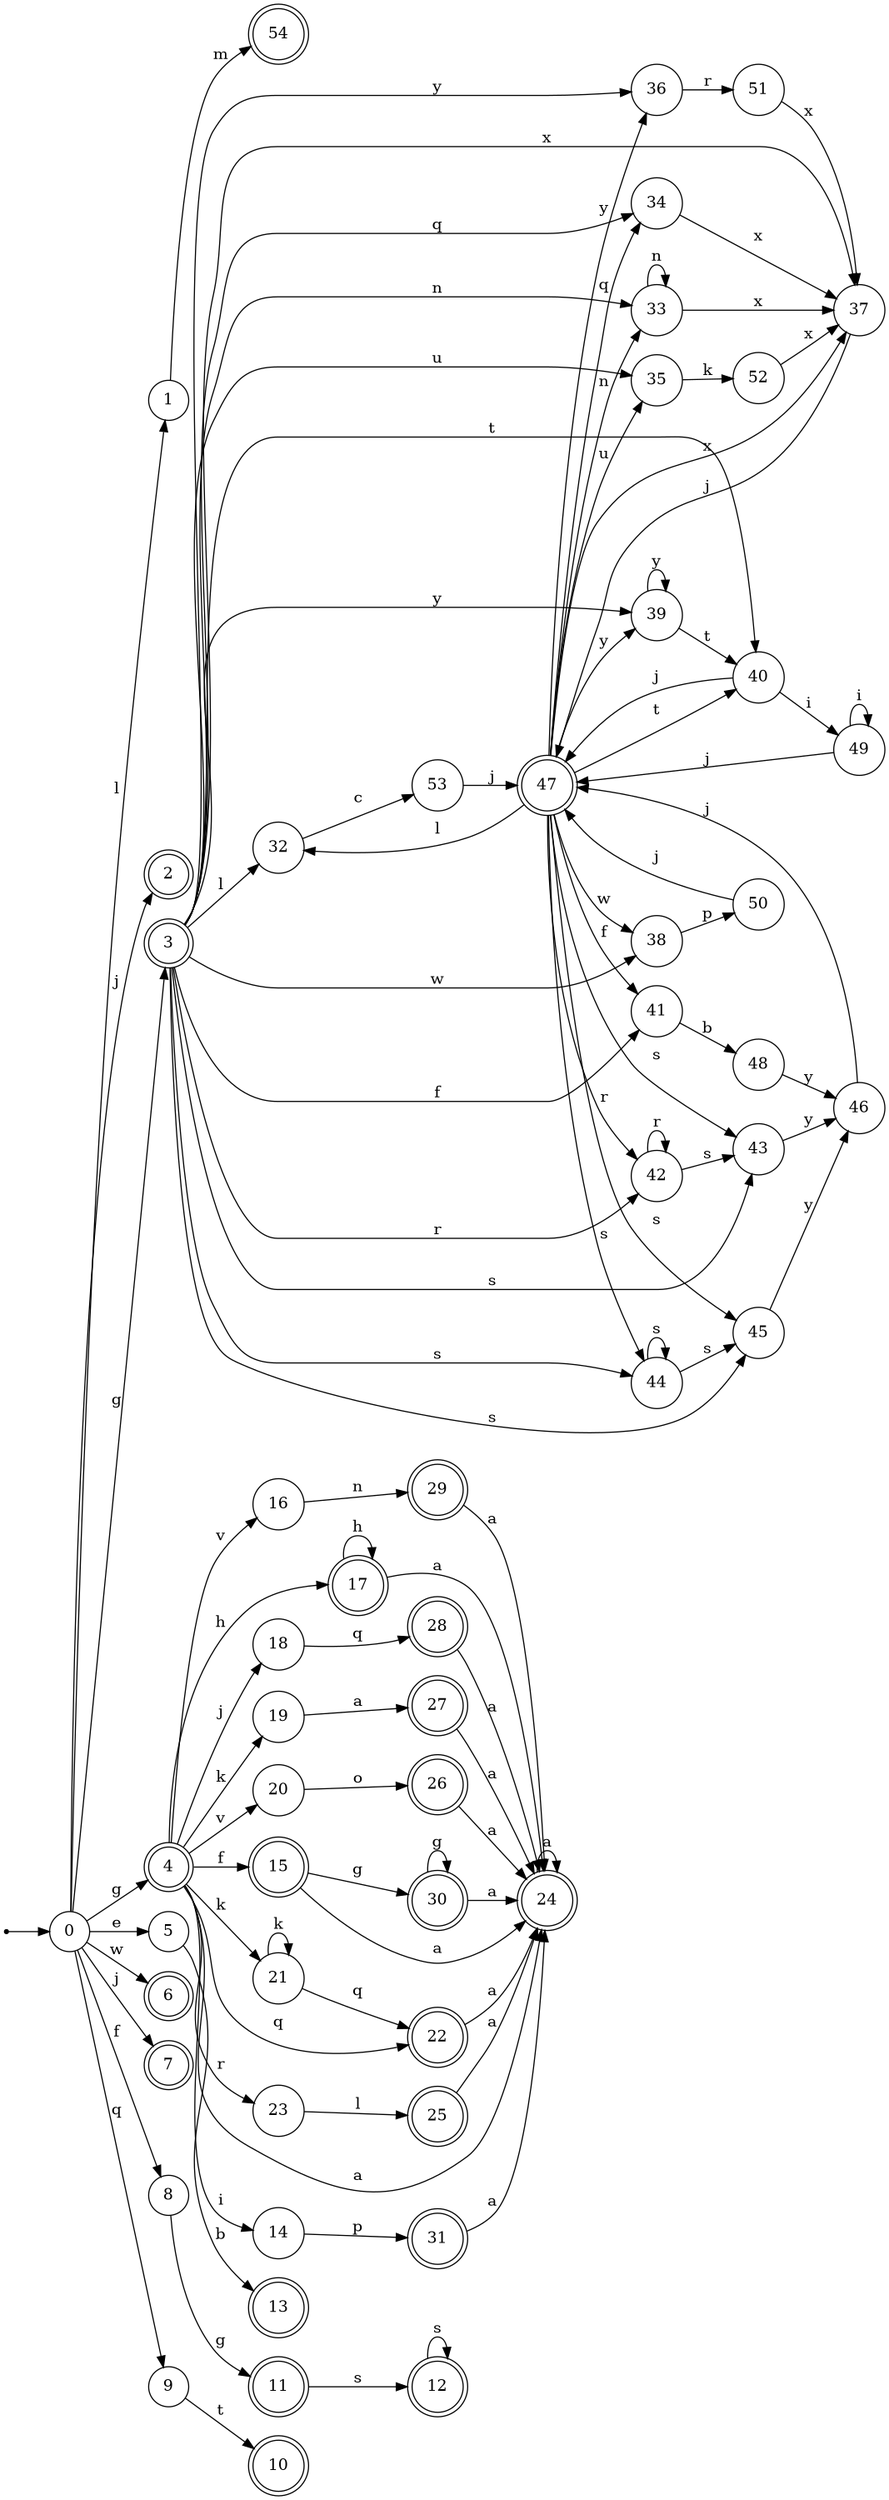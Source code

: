 digraph finite_state_machine {
rankdir=LR;
size="20,20";
node [shape = point]; "dummy0"
node [shape = circle]; "0";
"dummy0" -> "0";
node [shape = circle]; "1";
node [shape = doublecircle]; "2";node [shape = doublecircle]; "3";node [shape = doublecircle]; "4";node [shape = circle]; "5";
node [shape = doublecircle]; "6";node [shape = doublecircle]; "7";node [shape = circle]; "8";
node [shape = circle]; "9";
node [shape = doublecircle]; "10";node [shape = doublecircle]; "11";node [shape = doublecircle]; "12";node [shape = doublecircle]; "13";node [shape = circle]; "14";
node [shape = doublecircle]; "15";node [shape = circle]; "16";
node [shape = doublecircle]; "17";node [shape = circle]; "18";
node [shape = circle]; "19";
node [shape = circle]; "20";
node [shape = circle]; "21";
node [shape = doublecircle]; "22";node [shape = circle]; "23";
node [shape = doublecircle]; "24";node [shape = doublecircle]; "25";node [shape = doublecircle]; "26";node [shape = doublecircle]; "27";node [shape = doublecircle]; "28";node [shape = doublecircle]; "29";node [shape = doublecircle]; "30";node [shape = doublecircle]; "31";node [shape = circle]; "32";
node [shape = circle]; "33";
node [shape = circle]; "34";
node [shape = circle]; "35";
node [shape = circle]; "36";
node [shape = circle]; "37";
node [shape = circle]; "38";
node [shape = circle]; "39";
node [shape = circle]; "40";
node [shape = circle]; "41";
node [shape = circle]; "42";
node [shape = circle]; "43";
node [shape = circle]; "44";
node [shape = circle]; "45";
node [shape = circle]; "46";
node [shape = doublecircle]; "47";node [shape = circle]; "48";
node [shape = circle]; "49";
node [shape = circle]; "50";
node [shape = circle]; "51";
node [shape = circle]; "52";
node [shape = circle]; "53";
node [shape = doublecircle]; "54";"0" -> "1" [label = "l"];
 "0" -> "2" [label = "j"];
 "0" -> "7" [label = "j"];
 "0" -> "3" [label = "g"];
 "0" -> "4" [label = "g"];
 "0" -> "5" [label = "e"];
 "0" -> "6" [label = "w"];
 "0" -> "8" [label = "f"];
 "0" -> "9" [label = "q"];
 "9" -> "10" [label = "t"];
 "8" -> "11" [label = "g"];
 "11" -> "12" [label = "s"];
 "12" -> "12" [label = "s"];
 "5" -> "13" [label = "b"];
 "4" -> "14" [label = "i"];
 "4" -> "15" [label = "f"];
 "4" -> "16" [label = "v"];
 "4" -> "20" [label = "v"];
 "4" -> "17" [label = "h"];
 "4" -> "18" [label = "j"];
 "4" -> "19" [label = "k"];
 "4" -> "21" [label = "k"];
 "4" -> "22" [label = "q"];
 "4" -> "23" [label = "r"];
 "4" -> "24" [label = "a"];
 "24" -> "24" [label = "a"];
 "23" -> "25" [label = "l"];
 "25" -> "24" [label = "a"];
 "22" -> "24" [label = "a"];
 "21" -> "21" [label = "k"];
 "21" -> "22" [label = "q"];
 "20" -> "26" [label = "o"];
 "26" -> "24" [label = "a"];
 "19" -> "27" [label = "a"];
 "27" -> "24" [label = "a"];
 "18" -> "28" [label = "q"];
 "28" -> "24" [label = "a"];
 "17" -> "17" [label = "h"];
 "17" -> "24" [label = "a"];
 "16" -> "29" [label = "n"];
 "29" -> "24" [label = "a"];
 "15" -> "30" [label = "g"];
 "15" -> "24" [label = "a"];
 "30" -> "30" [label = "g"];
 "30" -> "24" [label = "a"];
 "14" -> "31" [label = "p"];
 "31" -> "24" [label = "a"];
 "3" -> "32" [label = "l"];
 "3" -> "33" [label = "n"];
 "3" -> "34" [label = "q"];
 "3" -> "35" [label = "u"];
 "3" -> "36" [label = "y"];
 "3" -> "39" [label = "y"];
 "3" -> "37" [label = "x"];
 "3" -> "38" [label = "w"];
 "3" -> "40" [label = "t"];
 "3" -> "41" [label = "f"];
 "3" -> "42" [label = "r"];
 "3" -> "43" [label = "s"];
 "3" -> "44" [label = "s"];
 "3" -> "45" [label = "s"];
 "45" -> "46" [label = "y"];
 "46" -> "47" [label = "j"];
 "47" -> "32" [label = "l"];
 "47" -> "33" [label = "n"];
 "47" -> "34" [label = "q"];
 "47" -> "35" [label = "u"];
 "47" -> "36" [label = "y"];
 "47" -> "39" [label = "y"];
 "47" -> "37" [label = "x"];
 "47" -> "38" [label = "w"];
 "47" -> "40" [label = "t"];
 "47" -> "41" [label = "f"];
 "47" -> "42" [label = "r"];
 "47" -> "43" [label = "s"];
 "47" -> "44" [label = "s"];
 "47" -> "45" [label = "s"];
 "44" -> "44" [label = "s"];
 "44" -> "45" [label = "s"];
 "43" -> "46" [label = "y"];
 "42" -> "42" [label = "r"];
 "42" -> "43" [label = "s"];
 "41" -> "48" [label = "b"];
 "48" -> "46" [label = "y"];
 "40" -> "49" [label = "i"];
 "40" -> "47" [label = "j"];
 "49" -> "49" [label = "i"];
 "49" -> "47" [label = "j"];
 "39" -> "39" [label = "y"];
 "39" -> "40" [label = "t"];
 "38" -> "50" [label = "p"];
 "50" -> "47" [label = "j"];
 "37" -> "47" [label = "j"];
 "36" -> "51" [label = "r"];
 "51" -> "37" [label = "x"];
 "35" -> "52" [label = "k"];
 "52" -> "37" [label = "x"];
 "34" -> "37" [label = "x"];
 "33" -> "33" [label = "n"];
 "33" -> "37" [label = "x"];
 "32" -> "53" [label = "c"];
 "53" -> "47" [label = "j"];
 "1" -> "54" [label = "m"];
 }
